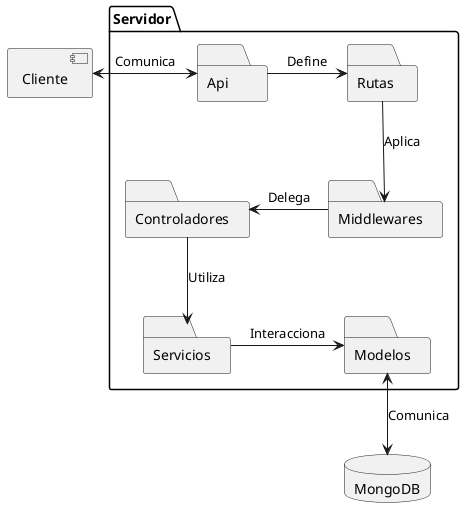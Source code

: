 @startuml

package Servidor {
  folder Api
  folder Controladores
  folder Middlewares
  folder Modelos
  folder Rutas
  folder Servicios
}

database “MongoDB"
component Cliente

Cliente <-right-> Api : Comunica
Api -right-> Rutas : Define 
Rutas -down-> Middlewares : Aplica 
Middlewares -left-> Controladores : Delega
Controladores -down-> Servicios : Utiliza 
Servicios -right-> Modelos : Interacciona
Modelos <--> MongoDB : Comunica

@enduml